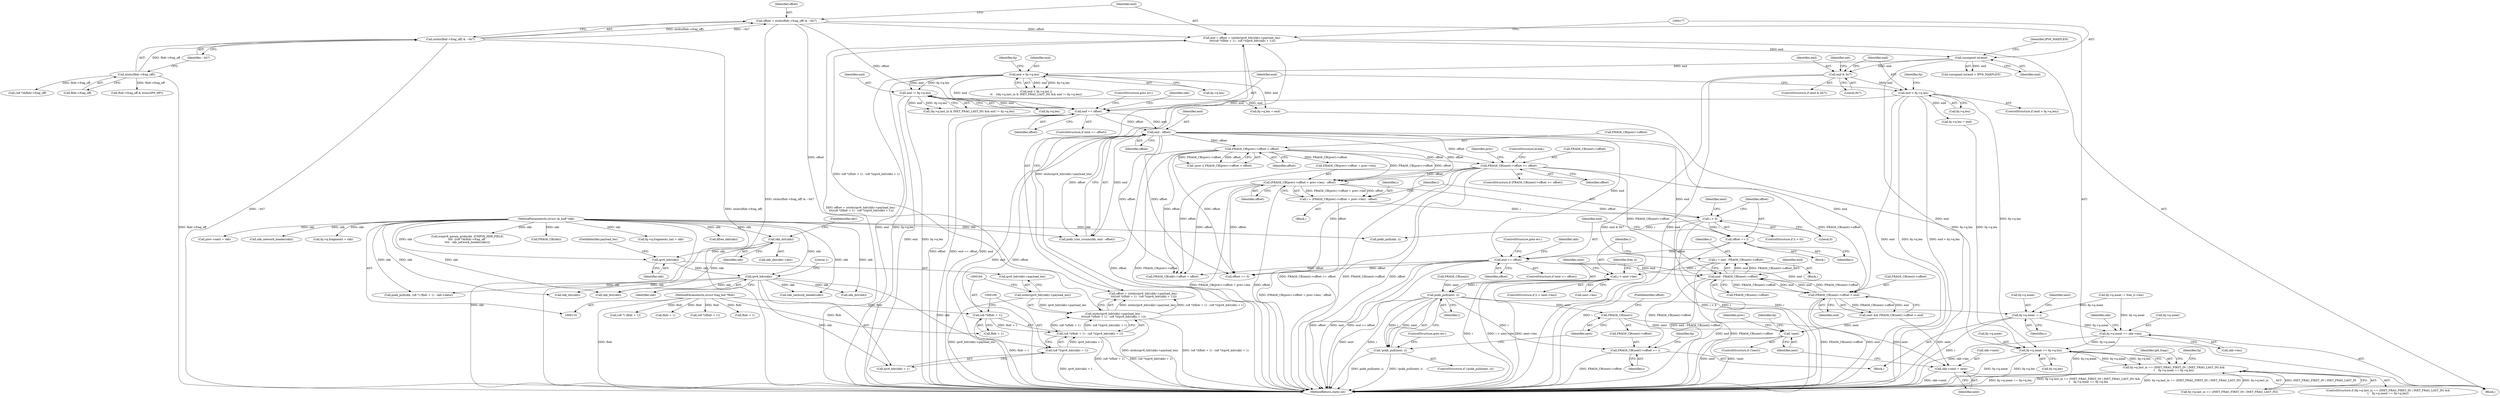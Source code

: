 digraph "1_linux_70789d7052239992824628db8133de08dc78e593_0@integer" {
"1000458" [label="(Call,i = end - FRAG6_CB(next)->offset)"];
"1000460" [label="(Call,end - FRAG6_CB(next)->offset)"];
"1000450" [label="(Call,FRAG6_CB(next)->offset < end)"];
"1000390" [label="(Call,FRAG6_CB(next)->offset >= offset)"];
"1000343" [label="(Call,end - offset)"];
"1000322" [label="(Call,end == offset)"];
"1000297" [label="(Call,end > fq->q.len)"];
"1000283" [label="(Call,end & 0x7)"];
"1000176" [label="(Call,(unsigned int)end)"];
"1000152" [label="(Call,end = offset + (ntohs(ipv6_hdr(skb)->payload_len) -\n\t\t\t((u8 *)(fhdr + 1) - (u8 *)(ipv6_hdr(skb) + 1))))"];
"1000144" [label="(Call,offset = ntohs(fhdr->frag_off) & ~0x7)"];
"1000146" [label="(Call,ntohs(fhdr->frag_off) & ~0x7)"];
"1000147" [label="(Call,ntohs(fhdr->frag_off))"];
"1000156" [label="(Call,ntohs(ipv6_hdr(skb)->payload_len) -\n\t\t\t((u8 *)(fhdr + 1) - (u8 *)(ipv6_hdr(skb) + 1)))"];
"1000157" [label="(Call,ntohs(ipv6_hdr(skb)->payload_len))"];
"1000162" [label="(Call,(u8 *)(fhdr + 1) - (u8 *)(ipv6_hdr(skb) + 1))"];
"1000163" [label="(Call,(u8 *)(fhdr + 1))"];
"1000119" [label="(MethodParameterIn,struct frag_hdr *fhdr)"];
"1000168" [label="(Call,(u8 *)(ipv6_hdr(skb) + 1))"];
"1000171" [label="(Call,ipv6_hdr(skb))"];
"1000159" [label="(Call,ipv6_hdr(skb))"];
"1000132" [label="(Call,skb_dst(skb))"];
"1000118" [label="(MethodParameterIn,struct sk_buff *skb)"];
"1000258" [label="(Call,end != fq->q.len)"];
"1000243" [label="(Call,end < fq->q.len)"];
"1000358" [label="(Call,FRAG6_CB(prev)->offset < offset)"];
"1000426" [label="(Call,end <= offset)"];
"1000422" [label="(Call,offset += i)"];
"1000418" [label="(Call,i > 0)"];
"1000405" [label="(Call,i = (FRAG6_CB(prev)->offset + prev->len) - offset)"];
"1000407" [label="(Call,(FRAG6_CB(prev)->offset + prev->len) - offset)"];
"1000467" [label="(Call,i < next->len)"];
"1000475" [label="(Call,pskb_pull(next, i))"];
"1000474" [label="(Call,!pskb_pull(next, i))"];
"1000479" [label="(Call,FRAG6_CB(next)->offset += i)"];
"1000481" [label="(Call,FRAG6_CB(next))"];
"1000552" [label="(Call,skb->next = next)"];
"1000558" [label="(Call,!next)"];
"1000485" [label="(Call,fq->q.meat -= i)"];
"1000611" [label="(Call,fq->q.meat += skb->len)"];
"1000660" [label="(Call,fq->q.meat == fq->q.len)"];
"1000650" [label="(Call,fq->q.last_in == (INET_FRAG_FIRST_IN | INET_FRAG_LAST_IN) &&\n\t    fq->q.meat == fq->q.len)"];
"1000283" [label="(Call,end & 0x7)"];
"1000227" [label="(Call,fhdr + 1)"];
"1000133" [label="(Identifier,skb)"];
"1000660" [label="(Call,fq->q.meat == fq->q.len)"];
"1000359" [label="(Call,FRAG6_CB(prev)->offset)"];
"1000491" [label="(Identifier,i)"];
"1000651" [label="(Call,fq->q.last_in == (INET_FRAG_FIRST_IN | INET_FRAG_LAST_IN))"];
"1000420" [label="(Literal,0)"];
"1000134" [label="(FieldIdentifier,dev)"];
"1000118" [label="(MethodParameterIn,struct sk_buff *skb)"];
"1000463" [label="(Call,FRAG6_CB(next))"];
"1000416" [label="(Identifier,offset)"];
"1000406" [label="(Identifier,i)"];
"1000458" [label="(Call,i = end - FRAG6_CB(next)->offset)"];
"1000484" [label="(Identifier,i)"];
"1000552" [label="(Call,skb->next = next)"];
"1000187" [label="(Call,icmpv6_param_prob(skb, ICMPV6_HDR_FIELD,\n\t\t\t\t  ((u8 *)&fhdr->frag_off -\n\t\t\t\t   skb_network_header(skb))))"];
"1000250" [label="(Call,(fq->q.last_in & INET_FRAG_LAST_IN) && end != fq->q.len)"];
"1000417" [label="(ControlStructure,if (i > 0))"];
"1000472" [label="(Block,)"];
"1000428" [label="(Identifier,offset)"];
"1000548" [label="(Call,FRAG6_CB(skb))"];
"1000405" [label="(Call,i = (FRAG6_CB(prev)->offset + prev->len) - offset)"];
"1000432" [label="(Call,pskb_pull(skb, i))"];
"1000260" [label="(Call,fq->q.len)"];
"1000473" [label="(ControlStructure,if (!pskb_pull(next, i)))"];
"1000553" [label="(Call,skb->next)"];
"1000175" [label="(Call,(unsigned int)end > IPV6_MAXPLEN)"];
"1000298" [label="(Identifier,end)"];
"1000456" [label="(Block,)"];
"1000297" [label="(Call,end > fq->q.len)"];
"1000450" [label="(Call,FRAG6_CB(next)->offset < end)"];
"1000132" [label="(Call,skb_dst(skb))"];
"1000325" [label="(ControlStructure,goto err;)"];
"1000225" [label="(Call,(u8 *)(fhdr + 1))"];
"1000612" [label="(Call,fq->q.meat)"];
"1000355" [label="(Call,!prev || FRAG6_CB(prev)->offset < offset)"];
"1000172" [label="(Identifier,skb)"];
"1000426" [label="(Call,end <= offset)"];
"1000179" [label="(Identifier,IPV6_MAXPLEN)"];
"1000322" [label="(Call,end == offset)"];
"1000486" [label="(Call,fq->q.meat)"];
"1000131" [label="(Call,skb_dst(skb)->dev)"];
"1000423" [label="(Identifier,offset)"];
"1000460" [label="(Call,end - FRAG6_CB(next)->offset)"];
"1000165" [label="(Call,fhdr + 1)"];
"1000560" [label="(Call,fq->q.fragments_tail = skb)"];
"1000258" [label="(Call,end != fq->q.len)"];
"1000173" [label="(Literal,1)"];
"1000299" [label="(Call,fq->q.len)"];
"1000679" [label="(Identifier,ip6_frags)"];
"1000649" [label="(ControlStructure,if (fq->q.last_in == (INET_FRAG_FIRST_IN | INET_FRAG_LAST_IN) &&\n\t    fq->q.meat == fq->q.len))"];
"1000329" [label="(Identifier,skb)"];
"1000168" [label="(Call,(u8 *)(ipv6_hdr(skb) + 1))"];
"1000324" [label="(Identifier,offset)"];
"1000480" [label="(Call,FRAG6_CB(next)->offset)"];
"1000568" [label="(Identifier,prev)"];
"1000152" [label="(Call,end = offset + (ntohs(ipv6_hdr(skb)->payload_len) -\n\t\t\t((u8 *)(fhdr + 1) - (u8 *)(ipv6_hdr(skb) + 1))))"];
"1000424" [label="(Identifier,i)"];
"1000212" [label="(Call,skb_network_header(skb))"];
"1000333" [label="(Call,fhdr + 1)"];
"1000119" [label="(MethodParameterIn,struct frag_hdr *fhdr)"];
"1000433" [label="(Identifier,skb)"];
"1000429" [label="(ControlStructure,goto err;)"];
"1000159" [label="(Call,ipv6_hdr(skb))"];
"1000191" [label="(Call,(u8 *)&fhdr->frag_off)"];
"1000162" [label="(Call,(u8 *)(fhdr + 1) - (u8 *)(ipv6_hdr(skb) + 1))"];
"1000418" [label="(Call,i > 0)"];
"1000485" [label="(Call,fq->q.meat -= i)"];
"1000157" [label="(Call,ntohs(ipv6_hdr(skb)->payload_len))"];
"1000419" [label="(Identifier,i)"];
"1000341" [label="(Call,pskb_trim_rcsum(skb, end - offset))"];
"1000144" [label="(Call,offset = ntohs(fhdr->frag_off) & ~0x7)"];
"1000345" [label="(Identifier,offset)"];
"1000259" [label="(Identifier,end)"];
"1000323" [label="(Identifier,end)"];
"1000284" [label="(Identifier,end)"];
"1000242" [label="(Call,end < fq->q.len ||\n\t\t    ((fq->q.last_in & INET_FRAG_LAST_IN) && end != fq->q.len))"];
"1000245" [label="(Call,fq->q.len)"];
"1000282" [label="(ControlStructure,if (end & 0x7))"];
"1000148" [label="(Call,fhdr->frag_off)"];
"1000153" [label="(Identifier,end)"];
"1000530" [label="(Call,fq->q.meat -= free_it->len)"];
"1000154" [label="(Call,offset + (ntohs(ipv6_hdr(skb)->payload_len) -\n\t\t\t((u8 *)(fhdr + 1) - (u8 *)(ipv6_hdr(skb) + 1))))"];
"1000396" [label="(ControlStructure,break;)"];
"1000448" [label="(Call,next && FRAG6_CB(next)->offset < end)"];
"1000427" [label="(Identifier,end)"];
"1000474" [label="(Call,!pskb_pull(next, i))"];
"1000451" [label="(Call,FRAG6_CB(next)->offset)"];
"1000151" [label="(Identifier,~0x7)"];
"1000459" [label="(Identifier,i)"];
"1000161" [label="(FieldIdentifier,payload_len)"];
"1000455" [label="(Identifier,end)"];
"1000254" [label="(Identifier,fq)"];
"1000488" [label="(Identifier,fq)"];
"1000461" [label="(Identifier,end)"];
"1000285" [label="(Literal,0x7)"];
"1000476" [label="(Identifier,next)"];
"1000184" [label="(Call,skb_dst(skb))"];
"1000309" [label="(Identifier,fq)"];
"1000558" [label="(Call,!next)"];
"1000343" [label="(Call,end - offset)"];
"1000711" [label="(Call,kfree_skb(skb))"];
"1000314" [label="(Call,fq->q.len = end)"];
"1000569" [label="(Call,prev->next = skb)"];
"1000557" [label="(ControlStructure,if (!next))"];
"1000344" [label="(Identifier,end)"];
"1000234" [label="(Call,fhdr->frag_off & htons(IP6_MF))"];
"1000197" [label="(Call,skb_network_header(skb))"];
"1000475" [label="(Call,pskb_pull(next, i))"];
"1000468" [label="(Identifier,i)"];
"1000666" [label="(Call,fq->q.len)"];
"1000244" [label="(Identifier,end)"];
"1000363" [label="(Identifier,offset)"];
"1000176" [label="(Call,(unsigned int)end)"];
"1000478" [label="(ControlStructure,goto err;)"];
"1000407" [label="(Call,(FRAG6_CB(prev)->offset + prev->len) - offset)"];
"1000170" [label="(Call,ipv6_hdr(skb) + 1)"];
"1000546" [label="(Call,FRAG6_CB(skb)->offset = offset)"];
"1000121" [label="(Block,)"];
"1000146" [label="(Call,ntohs(fhdr->frag_off) & ~0x7)"];
"1000290" [label="(Call,skb_dst(skb))"];
"1000650" [label="(Call,fq->q.last_in == (INET_FRAG_FIRST_IN | INET_FRAG_LAST_IN) &&\n\t    fq->q.meat == fq->q.len)"];
"1000483" [label="(FieldIdentifier,offset)"];
"1000158" [label="(Call,ipv6_hdr(skb)->payload_len)"];
"1000479" [label="(Call,FRAG6_CB(next)->offset += i)"];
"1000163" [label="(Call,(u8 *)(fhdr + 1))"];
"1000661" [label="(Call,fq->q.meat)"];
"1000633" [label="(Call,offset == 0)"];
"1000617" [label="(Call,skb->len)"];
"1000467" [label="(Call,i < next->len)"];
"1000495" [label="(Identifier,next)"];
"1000147" [label="(Call,ntohs(fhdr->frag_off))"];
"1000563" [label="(Identifier,fq)"];
"1000449" [label="(Identifier,next)"];
"1000391" [label="(Call,FRAG6_CB(next)->offset)"];
"1000288" [label="(Identifier,net)"];
"1000156" [label="(Call,ntohs(ipv6_hdr(skb)->payload_len) -\n\t\t\t((u8 *)(fhdr + 1) - (u8 *)(ipv6_hdr(skb) + 1)))"];
"1000575" [label="(Call,fq->q.fragments = skb)"];
"1000477" [label="(Identifier,i)"];
"1000321" [label="(ControlStructure,if (end == offset))"];
"1000469" [label="(Call,next->len)"];
"1000389" [label="(ControlStructure,if (FRAG6_CB(next)->offset >= offset))"];
"1000390" [label="(Call,FRAG6_CB(next)->offset >= offset)"];
"1000296" [label="(ControlStructure,if (end > fq->q.len))"];
"1000708" [label="(Call,skb_dst(skb))"];
"1000622" [label="(Identifier,skb)"];
"1000508" [label="(Identifier,free_it)"];
"1000145" [label="(Identifier,offset)"];
"1000171" [label="(Call,ipv6_hdr(skb))"];
"1000408" [label="(Call,FRAG6_CB(prev)->offset + prev->len)"];
"1000395" [label="(Identifier,offset)"];
"1000178" [label="(Identifier,end)"];
"1000559" [label="(Identifier,next)"];
"1000328" [label="(Call,pskb_pull(skb, (u8 *) (fhdr + 1) - skb->data))"];
"1000466" [label="(ControlStructure,if (i < next->len))"];
"1000611" [label="(Call,fq->q.meat += skb->len)"];
"1000716" [label="(MethodReturn,static int)"];
"1000273" [label="(Call,fq->q.len = end)"];
"1000358" [label="(Call,FRAG6_CB(prev)->offset < offset)"];
"1000425" [label="(ControlStructure,if (end <= offset))"];
"1000331" [label="(Call,(u8 *) (fhdr + 1))"];
"1000482" [label="(Identifier,next)"];
"1000556" [label="(Identifier,next)"];
"1000243" [label="(Call,end < fq->q.len)"];
"1000421" [label="(Block,)"];
"1000398" [label="(Identifier,prev)"];
"1000422" [label="(Call,offset += i)"];
"1000673" [label="(Identifier,fq)"];
"1000160" [label="(Identifier,skb)"];
"1000462" [label="(Call,FRAG6_CB(next)->offset)"];
"1000481" [label="(Call,FRAG6_CB(next))"];
"1000403" [label="(Block,)"];
"1000458" -> "1000456"  [label="AST: "];
"1000458" -> "1000460"  [label="CFG: "];
"1000459" -> "1000458"  [label="AST: "];
"1000460" -> "1000458"  [label="AST: "];
"1000468" -> "1000458"  [label="CFG: "];
"1000458" -> "1000716"  [label="DDG: end - FRAG6_CB(next)->offset"];
"1000460" -> "1000458"  [label="DDG: end"];
"1000460" -> "1000458"  [label="DDG: FRAG6_CB(next)->offset"];
"1000458" -> "1000467"  [label="DDG: i"];
"1000460" -> "1000462"  [label="CFG: "];
"1000461" -> "1000460"  [label="AST: "];
"1000462" -> "1000460"  [label="AST: "];
"1000460" -> "1000716"  [label="DDG: end"];
"1000460" -> "1000716"  [label="DDG: FRAG6_CB(next)->offset"];
"1000460" -> "1000450"  [label="DDG: FRAG6_CB(next)->offset"];
"1000460" -> "1000450"  [label="DDG: end"];
"1000450" -> "1000460"  [label="DDG: end"];
"1000450" -> "1000460"  [label="DDG: FRAG6_CB(next)->offset"];
"1000343" -> "1000460"  [label="DDG: end"];
"1000426" -> "1000460"  [label="DDG: end"];
"1000390" -> "1000460"  [label="DDG: FRAG6_CB(next)->offset"];
"1000460" -> "1000479"  [label="DDG: FRAG6_CB(next)->offset"];
"1000450" -> "1000448"  [label="AST: "];
"1000450" -> "1000455"  [label="CFG: "];
"1000451" -> "1000450"  [label="AST: "];
"1000455" -> "1000450"  [label="AST: "];
"1000448" -> "1000450"  [label="CFG: "];
"1000450" -> "1000716"  [label="DDG: end"];
"1000450" -> "1000716"  [label="DDG: FRAG6_CB(next)->offset"];
"1000450" -> "1000448"  [label="DDG: FRAG6_CB(next)->offset"];
"1000450" -> "1000448"  [label="DDG: end"];
"1000390" -> "1000450"  [label="DDG: FRAG6_CB(next)->offset"];
"1000343" -> "1000450"  [label="DDG: end"];
"1000426" -> "1000450"  [label="DDG: end"];
"1000390" -> "1000389"  [label="AST: "];
"1000390" -> "1000395"  [label="CFG: "];
"1000391" -> "1000390"  [label="AST: "];
"1000395" -> "1000390"  [label="AST: "];
"1000396" -> "1000390"  [label="CFG: "];
"1000398" -> "1000390"  [label="CFG: "];
"1000390" -> "1000716"  [label="DDG: FRAG6_CB(next)->offset >= offset"];
"1000390" -> "1000716"  [label="DDG: FRAG6_CB(next)->offset"];
"1000390" -> "1000716"  [label="DDG: offset"];
"1000343" -> "1000390"  [label="DDG: offset"];
"1000358" -> "1000390"  [label="DDG: offset"];
"1000390" -> "1000407"  [label="DDG: offset"];
"1000390" -> "1000546"  [label="DDG: offset"];
"1000390" -> "1000633"  [label="DDG: offset"];
"1000343" -> "1000341"  [label="AST: "];
"1000343" -> "1000345"  [label="CFG: "];
"1000344" -> "1000343"  [label="AST: "];
"1000345" -> "1000343"  [label="AST: "];
"1000341" -> "1000343"  [label="CFG: "];
"1000343" -> "1000716"  [label="DDG: end"];
"1000343" -> "1000716"  [label="DDG: offset"];
"1000343" -> "1000341"  [label="DDG: end"];
"1000343" -> "1000341"  [label="DDG: offset"];
"1000322" -> "1000343"  [label="DDG: end"];
"1000322" -> "1000343"  [label="DDG: offset"];
"1000343" -> "1000358"  [label="DDG: offset"];
"1000343" -> "1000407"  [label="DDG: offset"];
"1000343" -> "1000426"  [label="DDG: end"];
"1000343" -> "1000546"  [label="DDG: offset"];
"1000343" -> "1000633"  [label="DDG: offset"];
"1000322" -> "1000321"  [label="AST: "];
"1000322" -> "1000324"  [label="CFG: "];
"1000323" -> "1000322"  [label="AST: "];
"1000324" -> "1000322"  [label="AST: "];
"1000325" -> "1000322"  [label="CFG: "];
"1000329" -> "1000322"  [label="CFG: "];
"1000322" -> "1000716"  [label="DDG: offset"];
"1000322" -> "1000716"  [label="DDG: end == offset"];
"1000322" -> "1000716"  [label="DDG: end"];
"1000297" -> "1000322"  [label="DDG: end"];
"1000258" -> "1000322"  [label="DDG: end"];
"1000243" -> "1000322"  [label="DDG: end"];
"1000144" -> "1000322"  [label="DDG: offset"];
"1000297" -> "1000296"  [label="AST: "];
"1000297" -> "1000299"  [label="CFG: "];
"1000298" -> "1000297"  [label="AST: "];
"1000299" -> "1000297"  [label="AST: "];
"1000309" -> "1000297"  [label="CFG: "];
"1000323" -> "1000297"  [label="CFG: "];
"1000297" -> "1000716"  [label="DDG: end"];
"1000297" -> "1000716"  [label="DDG: fq->q.len"];
"1000297" -> "1000716"  [label="DDG: end > fq->q.len"];
"1000283" -> "1000297"  [label="DDG: end"];
"1000297" -> "1000314"  [label="DDG: end"];
"1000297" -> "1000660"  [label="DDG: fq->q.len"];
"1000283" -> "1000282"  [label="AST: "];
"1000283" -> "1000285"  [label="CFG: "];
"1000284" -> "1000283"  [label="AST: "];
"1000285" -> "1000283"  [label="AST: "];
"1000288" -> "1000283"  [label="CFG: "];
"1000298" -> "1000283"  [label="CFG: "];
"1000283" -> "1000716"  [label="DDG: end"];
"1000283" -> "1000716"  [label="DDG: end & 0x7"];
"1000176" -> "1000283"  [label="DDG: end"];
"1000176" -> "1000175"  [label="AST: "];
"1000176" -> "1000178"  [label="CFG: "];
"1000177" -> "1000176"  [label="AST: "];
"1000178" -> "1000176"  [label="AST: "];
"1000179" -> "1000176"  [label="CFG: "];
"1000176" -> "1000716"  [label="DDG: end"];
"1000176" -> "1000175"  [label="DDG: end"];
"1000152" -> "1000176"  [label="DDG: end"];
"1000176" -> "1000243"  [label="DDG: end"];
"1000152" -> "1000121"  [label="AST: "];
"1000152" -> "1000154"  [label="CFG: "];
"1000153" -> "1000152"  [label="AST: "];
"1000154" -> "1000152"  [label="AST: "];
"1000177" -> "1000152"  [label="CFG: "];
"1000152" -> "1000716"  [label="DDG: offset + (ntohs(ipv6_hdr(skb)->payload_len) -\n\t\t\t((u8 *)(fhdr + 1) - (u8 *)(ipv6_hdr(skb) + 1)))"];
"1000144" -> "1000152"  [label="DDG: offset"];
"1000156" -> "1000152"  [label="DDG: ntohs(ipv6_hdr(skb)->payload_len)"];
"1000156" -> "1000152"  [label="DDG: (u8 *)(fhdr + 1) - (u8 *)(ipv6_hdr(skb) + 1)"];
"1000144" -> "1000121"  [label="AST: "];
"1000144" -> "1000146"  [label="CFG: "];
"1000145" -> "1000144"  [label="AST: "];
"1000146" -> "1000144"  [label="AST: "];
"1000153" -> "1000144"  [label="CFG: "];
"1000144" -> "1000716"  [label="DDG: ntohs(fhdr->frag_off) & ~0x7"];
"1000146" -> "1000144"  [label="DDG: ntohs(fhdr->frag_off)"];
"1000146" -> "1000144"  [label="DDG: ~0x7"];
"1000144" -> "1000154"  [label="DDG: offset"];
"1000146" -> "1000151"  [label="CFG: "];
"1000147" -> "1000146"  [label="AST: "];
"1000151" -> "1000146"  [label="AST: "];
"1000146" -> "1000716"  [label="DDG: ~0x7"];
"1000146" -> "1000716"  [label="DDG: ntohs(fhdr->frag_off)"];
"1000147" -> "1000146"  [label="DDG: fhdr->frag_off"];
"1000147" -> "1000148"  [label="CFG: "];
"1000148" -> "1000147"  [label="AST: "];
"1000151" -> "1000147"  [label="CFG: "];
"1000147" -> "1000716"  [label="DDG: fhdr->frag_off"];
"1000147" -> "1000191"  [label="DDG: fhdr->frag_off"];
"1000147" -> "1000234"  [label="DDG: fhdr->frag_off"];
"1000156" -> "1000154"  [label="AST: "];
"1000156" -> "1000162"  [label="CFG: "];
"1000157" -> "1000156"  [label="AST: "];
"1000162" -> "1000156"  [label="AST: "];
"1000154" -> "1000156"  [label="CFG: "];
"1000156" -> "1000716"  [label="DDG: ntohs(ipv6_hdr(skb)->payload_len)"];
"1000156" -> "1000716"  [label="DDG: (u8 *)(fhdr + 1) - (u8 *)(ipv6_hdr(skb) + 1)"];
"1000156" -> "1000154"  [label="DDG: ntohs(ipv6_hdr(skb)->payload_len)"];
"1000156" -> "1000154"  [label="DDG: (u8 *)(fhdr + 1) - (u8 *)(ipv6_hdr(skb) + 1)"];
"1000157" -> "1000156"  [label="DDG: ipv6_hdr(skb)->payload_len"];
"1000162" -> "1000156"  [label="DDG: (u8 *)(fhdr + 1)"];
"1000162" -> "1000156"  [label="DDG: (u8 *)(ipv6_hdr(skb) + 1)"];
"1000157" -> "1000158"  [label="CFG: "];
"1000158" -> "1000157"  [label="AST: "];
"1000164" -> "1000157"  [label="CFG: "];
"1000157" -> "1000716"  [label="DDG: ipv6_hdr(skb)->payload_len"];
"1000162" -> "1000168"  [label="CFG: "];
"1000163" -> "1000162"  [label="AST: "];
"1000168" -> "1000162"  [label="AST: "];
"1000162" -> "1000716"  [label="DDG: (u8 *)(ipv6_hdr(skb) + 1)"];
"1000162" -> "1000716"  [label="DDG: (u8 *)(fhdr + 1)"];
"1000163" -> "1000162"  [label="DDG: fhdr + 1"];
"1000168" -> "1000162"  [label="DDG: ipv6_hdr(skb) + 1"];
"1000163" -> "1000165"  [label="CFG: "];
"1000164" -> "1000163"  [label="AST: "];
"1000165" -> "1000163"  [label="AST: "];
"1000169" -> "1000163"  [label="CFG: "];
"1000163" -> "1000716"  [label="DDG: fhdr + 1"];
"1000119" -> "1000163"  [label="DDG: fhdr"];
"1000119" -> "1000116"  [label="AST: "];
"1000119" -> "1000716"  [label="DDG: fhdr"];
"1000119" -> "1000165"  [label="DDG: fhdr"];
"1000119" -> "1000225"  [label="DDG: fhdr"];
"1000119" -> "1000227"  [label="DDG: fhdr"];
"1000119" -> "1000331"  [label="DDG: fhdr"];
"1000119" -> "1000333"  [label="DDG: fhdr"];
"1000168" -> "1000170"  [label="CFG: "];
"1000169" -> "1000168"  [label="AST: "];
"1000170" -> "1000168"  [label="AST: "];
"1000168" -> "1000716"  [label="DDG: ipv6_hdr(skb) + 1"];
"1000171" -> "1000168"  [label="DDG: skb"];
"1000171" -> "1000170"  [label="AST: "];
"1000171" -> "1000172"  [label="CFG: "];
"1000172" -> "1000171"  [label="AST: "];
"1000173" -> "1000171"  [label="CFG: "];
"1000171" -> "1000170"  [label="DDG: skb"];
"1000159" -> "1000171"  [label="DDG: skb"];
"1000118" -> "1000171"  [label="DDG: skb"];
"1000171" -> "1000184"  [label="DDG: skb"];
"1000171" -> "1000212"  [label="DDG: skb"];
"1000171" -> "1000290"  [label="DDG: skb"];
"1000171" -> "1000328"  [label="DDG: skb"];
"1000171" -> "1000708"  [label="DDG: skb"];
"1000159" -> "1000158"  [label="AST: "];
"1000159" -> "1000160"  [label="CFG: "];
"1000160" -> "1000159"  [label="AST: "];
"1000161" -> "1000159"  [label="CFG: "];
"1000132" -> "1000159"  [label="DDG: skb"];
"1000118" -> "1000159"  [label="DDG: skb"];
"1000132" -> "1000131"  [label="AST: "];
"1000132" -> "1000133"  [label="CFG: "];
"1000133" -> "1000132"  [label="AST: "];
"1000134" -> "1000132"  [label="CFG: "];
"1000118" -> "1000132"  [label="DDG: skb"];
"1000132" -> "1000708"  [label="DDG: skb"];
"1000118" -> "1000116"  [label="AST: "];
"1000118" -> "1000716"  [label="DDG: skb"];
"1000118" -> "1000184"  [label="DDG: skb"];
"1000118" -> "1000187"  [label="DDG: skb"];
"1000118" -> "1000197"  [label="DDG: skb"];
"1000118" -> "1000212"  [label="DDG: skb"];
"1000118" -> "1000290"  [label="DDG: skb"];
"1000118" -> "1000328"  [label="DDG: skb"];
"1000118" -> "1000341"  [label="DDG: skb"];
"1000118" -> "1000432"  [label="DDG: skb"];
"1000118" -> "1000548"  [label="DDG: skb"];
"1000118" -> "1000560"  [label="DDG: skb"];
"1000118" -> "1000569"  [label="DDG: skb"];
"1000118" -> "1000575"  [label="DDG: skb"];
"1000118" -> "1000708"  [label="DDG: skb"];
"1000118" -> "1000711"  [label="DDG: skb"];
"1000258" -> "1000250"  [label="AST: "];
"1000258" -> "1000260"  [label="CFG: "];
"1000259" -> "1000258"  [label="AST: "];
"1000260" -> "1000258"  [label="AST: "];
"1000250" -> "1000258"  [label="CFG: "];
"1000258" -> "1000716"  [label="DDG: end"];
"1000258" -> "1000716"  [label="DDG: fq->q.len"];
"1000258" -> "1000250"  [label="DDG: end"];
"1000258" -> "1000250"  [label="DDG: fq->q.len"];
"1000243" -> "1000258"  [label="DDG: end"];
"1000243" -> "1000258"  [label="DDG: fq->q.len"];
"1000258" -> "1000273"  [label="DDG: end"];
"1000243" -> "1000242"  [label="AST: "];
"1000243" -> "1000245"  [label="CFG: "];
"1000244" -> "1000243"  [label="AST: "];
"1000245" -> "1000243"  [label="AST: "];
"1000254" -> "1000243"  [label="CFG: "];
"1000242" -> "1000243"  [label="CFG: "];
"1000243" -> "1000716"  [label="DDG: end"];
"1000243" -> "1000716"  [label="DDG: fq->q.len"];
"1000243" -> "1000242"  [label="DDG: end"];
"1000243" -> "1000242"  [label="DDG: fq->q.len"];
"1000243" -> "1000273"  [label="DDG: end"];
"1000358" -> "1000355"  [label="AST: "];
"1000358" -> "1000363"  [label="CFG: "];
"1000359" -> "1000358"  [label="AST: "];
"1000363" -> "1000358"  [label="AST: "];
"1000355" -> "1000358"  [label="CFG: "];
"1000358" -> "1000716"  [label="DDG: offset"];
"1000358" -> "1000716"  [label="DDG: FRAG6_CB(prev)->offset"];
"1000358" -> "1000355"  [label="DDG: FRAG6_CB(prev)->offset"];
"1000358" -> "1000355"  [label="DDG: offset"];
"1000358" -> "1000407"  [label="DDG: FRAG6_CB(prev)->offset"];
"1000358" -> "1000407"  [label="DDG: offset"];
"1000358" -> "1000408"  [label="DDG: FRAG6_CB(prev)->offset"];
"1000358" -> "1000546"  [label="DDG: offset"];
"1000358" -> "1000633"  [label="DDG: offset"];
"1000426" -> "1000425"  [label="AST: "];
"1000426" -> "1000428"  [label="CFG: "];
"1000427" -> "1000426"  [label="AST: "];
"1000428" -> "1000426"  [label="AST: "];
"1000429" -> "1000426"  [label="CFG: "];
"1000433" -> "1000426"  [label="CFG: "];
"1000426" -> "1000716"  [label="DDG: offset"];
"1000426" -> "1000716"  [label="DDG: end"];
"1000426" -> "1000716"  [label="DDG: end <= offset"];
"1000422" -> "1000426"  [label="DDG: offset"];
"1000426" -> "1000546"  [label="DDG: offset"];
"1000426" -> "1000633"  [label="DDG: offset"];
"1000422" -> "1000421"  [label="AST: "];
"1000422" -> "1000424"  [label="CFG: "];
"1000423" -> "1000422"  [label="AST: "];
"1000424" -> "1000422"  [label="AST: "];
"1000427" -> "1000422"  [label="CFG: "];
"1000422" -> "1000716"  [label="DDG: i"];
"1000418" -> "1000422"  [label="DDG: i"];
"1000407" -> "1000422"  [label="DDG: offset"];
"1000418" -> "1000417"  [label="AST: "];
"1000418" -> "1000420"  [label="CFG: "];
"1000419" -> "1000418"  [label="AST: "];
"1000420" -> "1000418"  [label="AST: "];
"1000423" -> "1000418"  [label="CFG: "];
"1000449" -> "1000418"  [label="CFG: "];
"1000418" -> "1000716"  [label="DDG: i > 0"];
"1000418" -> "1000716"  [label="DDG: i"];
"1000405" -> "1000418"  [label="DDG: i"];
"1000418" -> "1000432"  [label="DDG: i"];
"1000405" -> "1000403"  [label="AST: "];
"1000405" -> "1000407"  [label="CFG: "];
"1000406" -> "1000405"  [label="AST: "];
"1000407" -> "1000405"  [label="AST: "];
"1000419" -> "1000405"  [label="CFG: "];
"1000405" -> "1000716"  [label="DDG: (FRAG6_CB(prev)->offset + prev->len) - offset"];
"1000407" -> "1000405"  [label="DDG: FRAG6_CB(prev)->offset + prev->len"];
"1000407" -> "1000405"  [label="DDG: offset"];
"1000407" -> "1000416"  [label="CFG: "];
"1000408" -> "1000407"  [label="AST: "];
"1000416" -> "1000407"  [label="AST: "];
"1000407" -> "1000716"  [label="DDG: FRAG6_CB(prev)->offset + prev->len"];
"1000407" -> "1000716"  [label="DDG: offset"];
"1000407" -> "1000546"  [label="DDG: offset"];
"1000407" -> "1000633"  [label="DDG: offset"];
"1000467" -> "1000466"  [label="AST: "];
"1000467" -> "1000469"  [label="CFG: "];
"1000468" -> "1000467"  [label="AST: "];
"1000469" -> "1000467"  [label="AST: "];
"1000476" -> "1000467"  [label="CFG: "];
"1000508" -> "1000467"  [label="CFG: "];
"1000467" -> "1000716"  [label="DDG: i"];
"1000467" -> "1000716"  [label="DDG: i < next->len"];
"1000467" -> "1000716"  [label="DDG: next->len"];
"1000467" -> "1000475"  [label="DDG: i"];
"1000475" -> "1000474"  [label="AST: "];
"1000475" -> "1000477"  [label="CFG: "];
"1000476" -> "1000475"  [label="AST: "];
"1000477" -> "1000475"  [label="AST: "];
"1000474" -> "1000475"  [label="CFG: "];
"1000475" -> "1000716"  [label="DDG: next"];
"1000475" -> "1000716"  [label="DDG: i"];
"1000475" -> "1000474"  [label="DDG: next"];
"1000475" -> "1000474"  [label="DDG: i"];
"1000463" -> "1000475"  [label="DDG: next"];
"1000475" -> "1000479"  [label="DDG: i"];
"1000475" -> "1000481"  [label="DDG: next"];
"1000475" -> "1000485"  [label="DDG: i"];
"1000474" -> "1000473"  [label="AST: "];
"1000478" -> "1000474"  [label="CFG: "];
"1000482" -> "1000474"  [label="CFG: "];
"1000474" -> "1000716"  [label="DDG: !pskb_pull(next, i)"];
"1000474" -> "1000716"  [label="DDG: pskb_pull(next, i)"];
"1000479" -> "1000472"  [label="AST: "];
"1000479" -> "1000484"  [label="CFG: "];
"1000480" -> "1000479"  [label="AST: "];
"1000484" -> "1000479"  [label="AST: "];
"1000488" -> "1000479"  [label="CFG: "];
"1000479" -> "1000716"  [label="DDG: FRAG6_CB(next)->offset"];
"1000481" -> "1000480"  [label="AST: "];
"1000481" -> "1000482"  [label="CFG: "];
"1000482" -> "1000481"  [label="AST: "];
"1000483" -> "1000481"  [label="CFG: "];
"1000481" -> "1000552"  [label="DDG: next"];
"1000481" -> "1000558"  [label="DDG: next"];
"1000552" -> "1000121"  [label="AST: "];
"1000552" -> "1000556"  [label="CFG: "];
"1000553" -> "1000552"  [label="AST: "];
"1000556" -> "1000552"  [label="AST: "];
"1000559" -> "1000552"  [label="CFG: "];
"1000552" -> "1000716"  [label="DDG: skb->next"];
"1000448" -> "1000552"  [label="DDG: next"];
"1000558" -> "1000557"  [label="AST: "];
"1000558" -> "1000559"  [label="CFG: "];
"1000559" -> "1000558"  [label="AST: "];
"1000563" -> "1000558"  [label="CFG: "];
"1000568" -> "1000558"  [label="CFG: "];
"1000558" -> "1000716"  [label="DDG: !next"];
"1000558" -> "1000716"  [label="DDG: next"];
"1000448" -> "1000558"  [label="DDG: next"];
"1000485" -> "1000472"  [label="AST: "];
"1000485" -> "1000491"  [label="CFG: "];
"1000486" -> "1000485"  [label="AST: "];
"1000491" -> "1000485"  [label="AST: "];
"1000495" -> "1000485"  [label="CFG: "];
"1000485" -> "1000716"  [label="DDG: i"];
"1000530" -> "1000485"  [label="DDG: fq->q.meat"];
"1000485" -> "1000611"  [label="DDG: fq->q.meat"];
"1000611" -> "1000121"  [label="AST: "];
"1000611" -> "1000617"  [label="CFG: "];
"1000612" -> "1000611"  [label="AST: "];
"1000617" -> "1000611"  [label="AST: "];
"1000622" -> "1000611"  [label="CFG: "];
"1000611" -> "1000716"  [label="DDG: skb->len"];
"1000611" -> "1000716"  [label="DDG: fq->q.meat"];
"1000530" -> "1000611"  [label="DDG: fq->q.meat"];
"1000611" -> "1000660"  [label="DDG: fq->q.meat"];
"1000660" -> "1000650"  [label="AST: "];
"1000660" -> "1000666"  [label="CFG: "];
"1000661" -> "1000660"  [label="AST: "];
"1000666" -> "1000660"  [label="AST: "];
"1000650" -> "1000660"  [label="CFG: "];
"1000660" -> "1000716"  [label="DDG: fq->q.meat"];
"1000660" -> "1000716"  [label="DDG: fq->q.len"];
"1000660" -> "1000650"  [label="DDG: fq->q.meat"];
"1000660" -> "1000650"  [label="DDG: fq->q.len"];
"1000314" -> "1000660"  [label="DDG: fq->q.len"];
"1000273" -> "1000660"  [label="DDG: fq->q.len"];
"1000650" -> "1000649"  [label="AST: "];
"1000650" -> "1000651"  [label="CFG: "];
"1000651" -> "1000650"  [label="AST: "];
"1000673" -> "1000650"  [label="CFG: "];
"1000679" -> "1000650"  [label="CFG: "];
"1000650" -> "1000716"  [label="DDG: fq->q.last_in == (INET_FRAG_FIRST_IN | INET_FRAG_LAST_IN) &&\n\t    fq->q.meat == fq->q.len"];
"1000650" -> "1000716"  [label="DDG: fq->q.last_in == (INET_FRAG_FIRST_IN | INET_FRAG_LAST_IN)"];
"1000650" -> "1000716"  [label="DDG: fq->q.meat == fq->q.len"];
"1000651" -> "1000650"  [label="DDG: fq->q.last_in"];
"1000651" -> "1000650"  [label="DDG: INET_FRAG_FIRST_IN | INET_FRAG_LAST_IN"];
}
